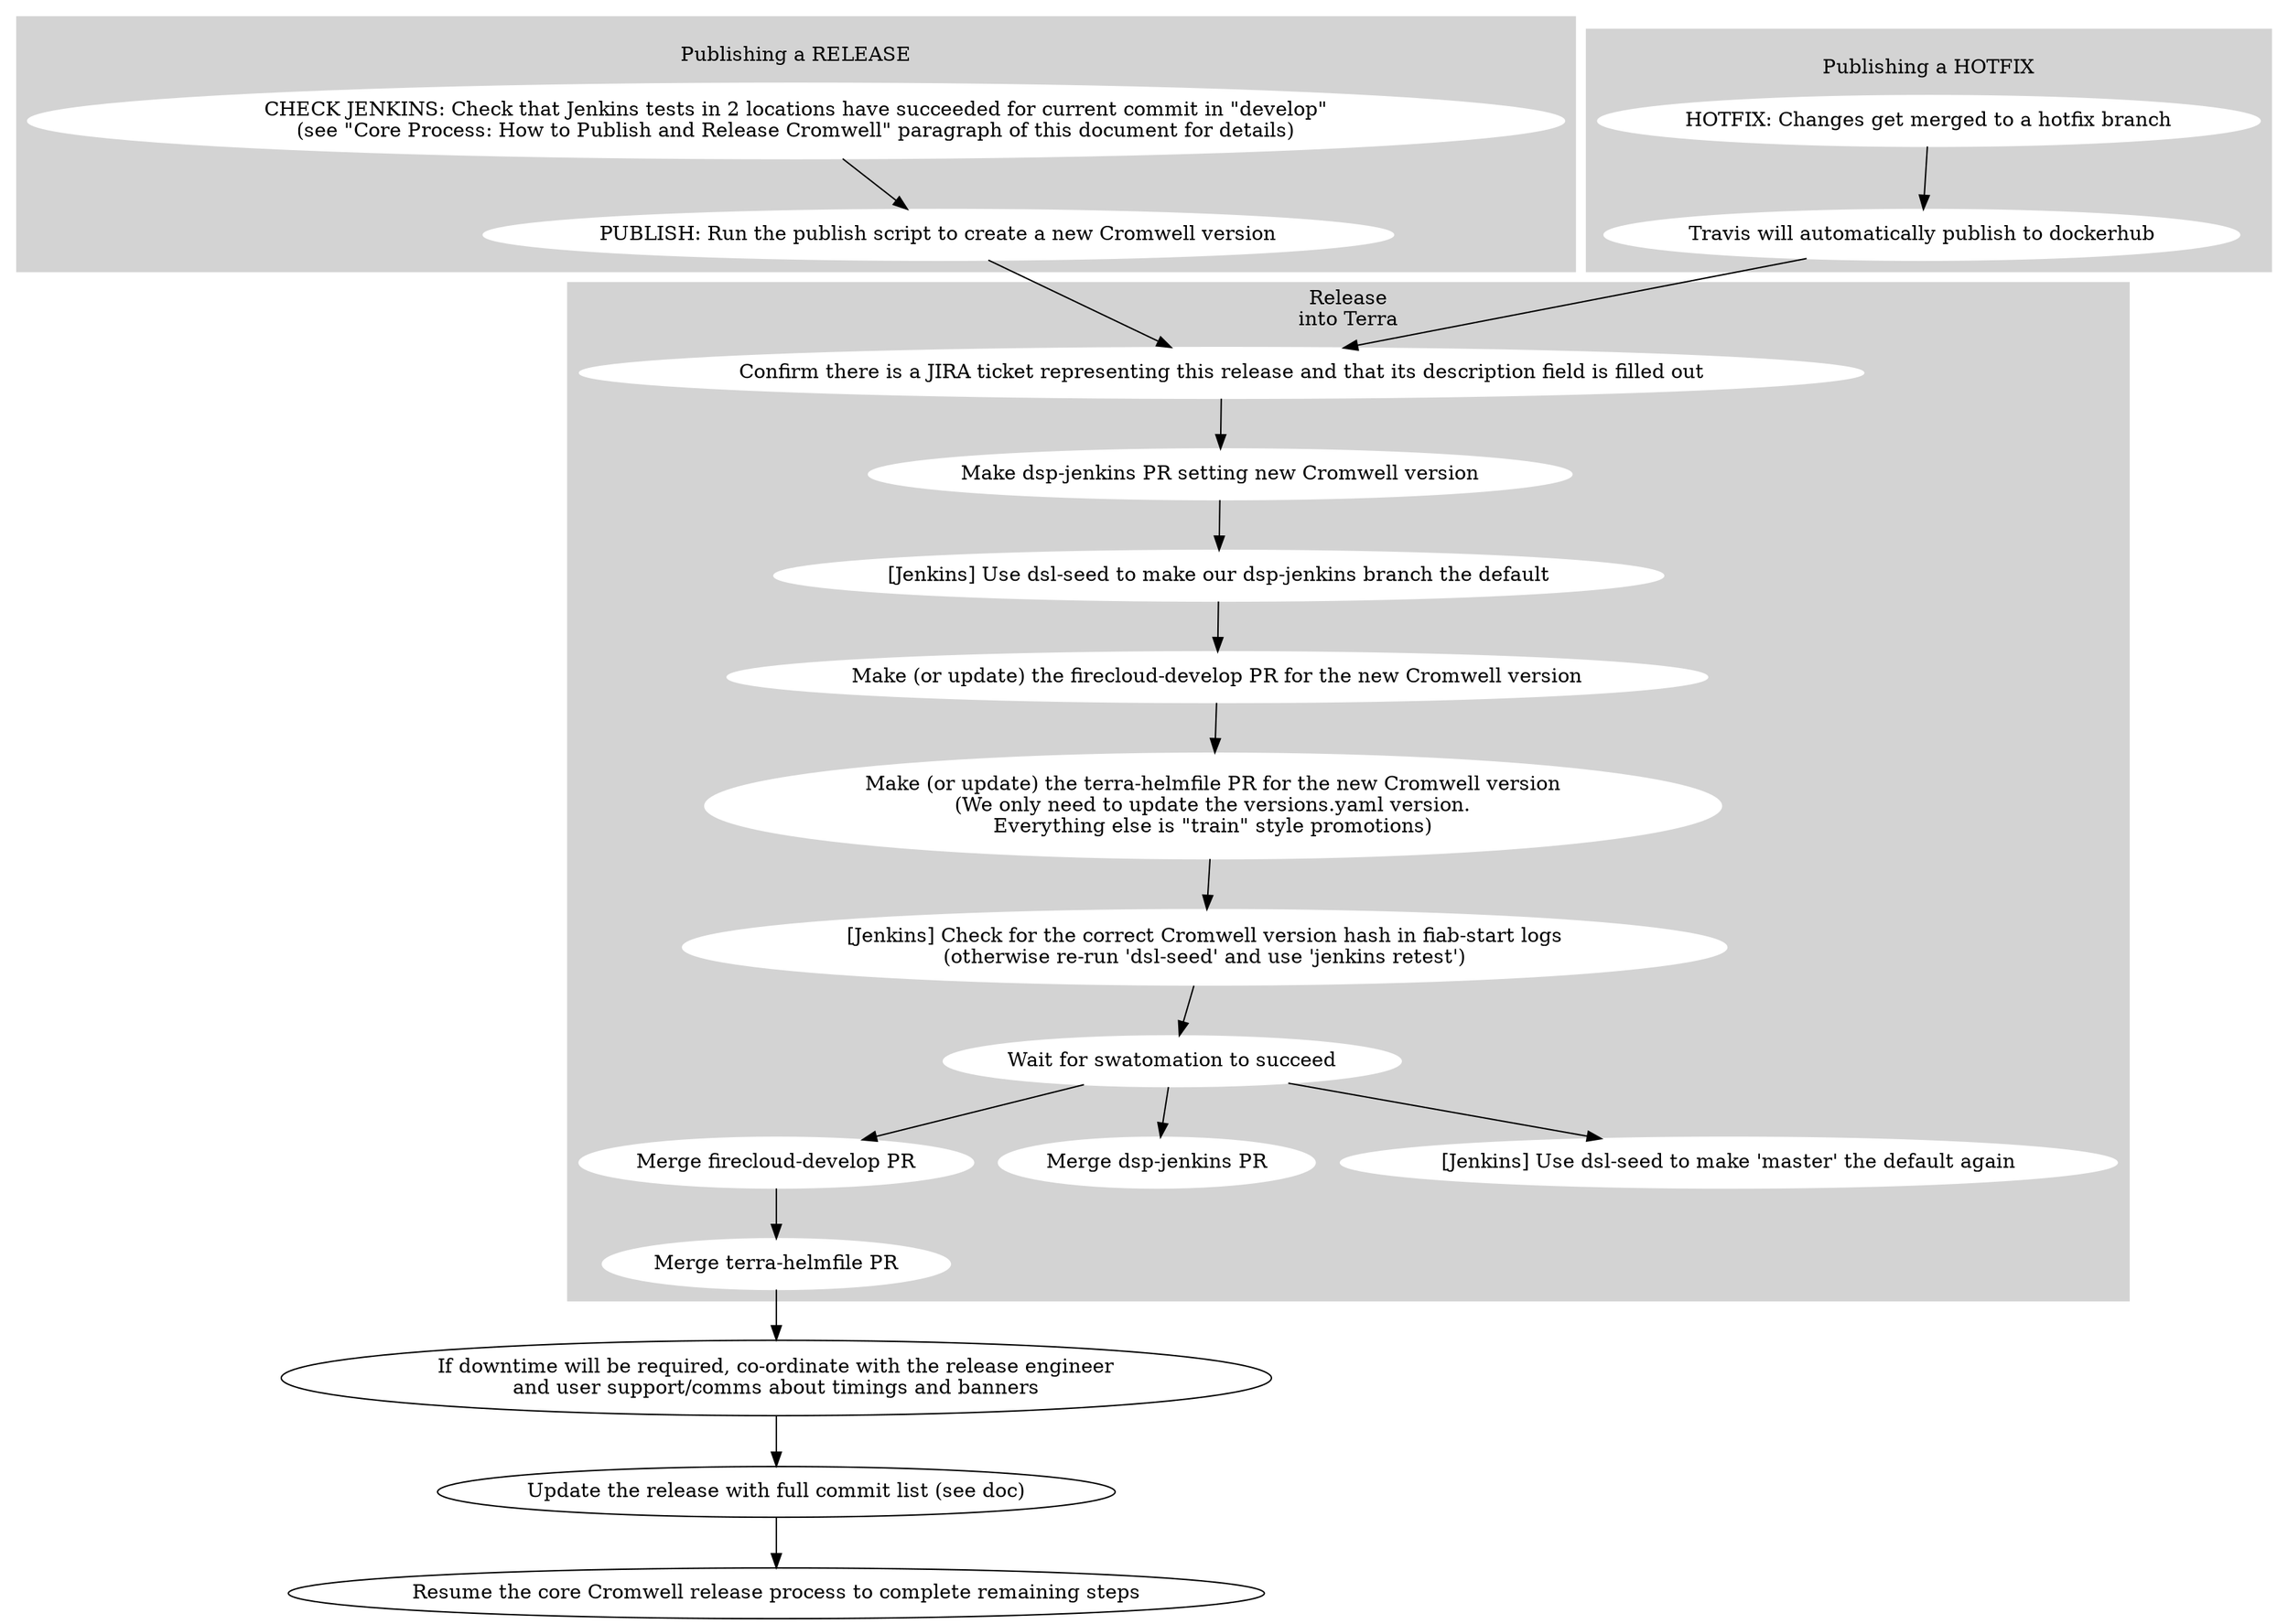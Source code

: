 digraph {

  # Nodes

  subgraph cluster_0 {
    label="\lPublishing a RELEASE"
    style=filled
    node [style=filled,color=white];
    color="lightgrey"

    check_jenkins_tests [shape=oval label="CHECK JENKINS: Check that Jenkins tests in 2 locations have succeeded for current commit in \"develop\"\n(see \"Core Process: How to Publish and Release Cromwell\" paragraph of this document for details)"];
    release_cromwell [shape=oval label="PUBLISH: Run the publish script to create a new Cromwell version"];
  }

  subgraph cluster_1 {
    label="\lPublishing a HOTFIX"
    style=filled
    node [style=filled,color=white];
    color="lightgrey"

    hotfix_changes [shape=oval label="HOTFIX: Changes get merged to a hotfix branch"];
    publish_hotfix [shape=oval label="Travis will automatically publish to dockerhub"];
  }

  subgraph cluster_2 {
    label="Release\ninto Terra"
    style=filled
    node [style=filled,color=white];
    color="lightgrey"
    confirm_ticket [shape="oval" label="Confirm there is a JIRA ticket representing this release and that its description field is filled out"]
    fcdev_pr [shape=oval label="Make (or update) the firecloud-develop PR for the new Cromwell version"];
    # For an example PR see https://github.com/broadinstitute/terra-helmfile/pull/550#pullrequestreview-527531319
    helmfile_pr [shape=oval label="Make (or update) the terra-helmfile PR for the new Cromwell version\n(We only need to update the versions.yaml version.\nEverything else is \"train\" style promotions)"];
    confirm_cromwell_v [shape=oval label="[Jenkins] Check for the correct Cromwell version hash in fiab-start logs\n(otherwise re-run 'dsl-seed' and use 'jenkins retest')"];
    confirm_cromwell_v [shape=oval label="[Jenkins] Check for the correct Cromwell version hash in fiab-start logs\n(otherwise re-run 'dsl-seed' and use 'jenkins retest')"];
    fcdev_success [shape=oval label="Wait for swatomation to succeed"];

    fcdev_merge [shape=oval label="Merge firecloud-develop PR"];
    helmfile_merge [shape=oval label="Merge terra-helmfile PR"];

    dspjenkins_PR [shape=oval label="Make dsp-jenkins PR setting new Cromwell version"];
    dspjenkins_merge [shape=oval label="Merge dsp-jenkins PR"];

    jenkins_set [shape=oval label="[Jenkins] Use dsl-seed to make our dsp-jenkins branch the default"];
    jenkins_reset [shape=oval label="[Jenkins] Use dsl-seed to make 'master' the default again"];
  }

  coordinate_release_timing [shape=oval label="If downtime will be required, co-ordinate with the release engineer\nand user support/comms about timings and banners"];

  update_release_ticket [shape=oval label="Update the release with full commit list (see doc)"];

  resume_core_release_process [shape=oval label="Resume the core Cromwell release process to complete remaining steps"];

  # Edges
  check_jenkins_tests -> release_cromwell

  hotfix_changes -> publish_hotfix
  publish_hotfix -> confirm_ticket

  release_cromwell -> confirm_ticket

  fcdev_pr -> helmfile_pr
  helmfile_pr -> confirm_cromwell_v

  confirm_ticket -> dspjenkins_PR
  dspjenkins_PR -> jenkins_set

  jenkins_set -> fcdev_pr
  confirm_cromwell_v -> fcdev_success

  fcdev_success -> jenkins_reset
  fcdev_success -> dspjenkins_merge
  fcdev_success -> fcdev_merge

  fcdev_merge -> helmfile_merge
  helmfile_merge -> coordinate_release_timing
  coordinate_release_timing -> update_release_ticket
  update_release_ticket -> resume_core_release_process
}
